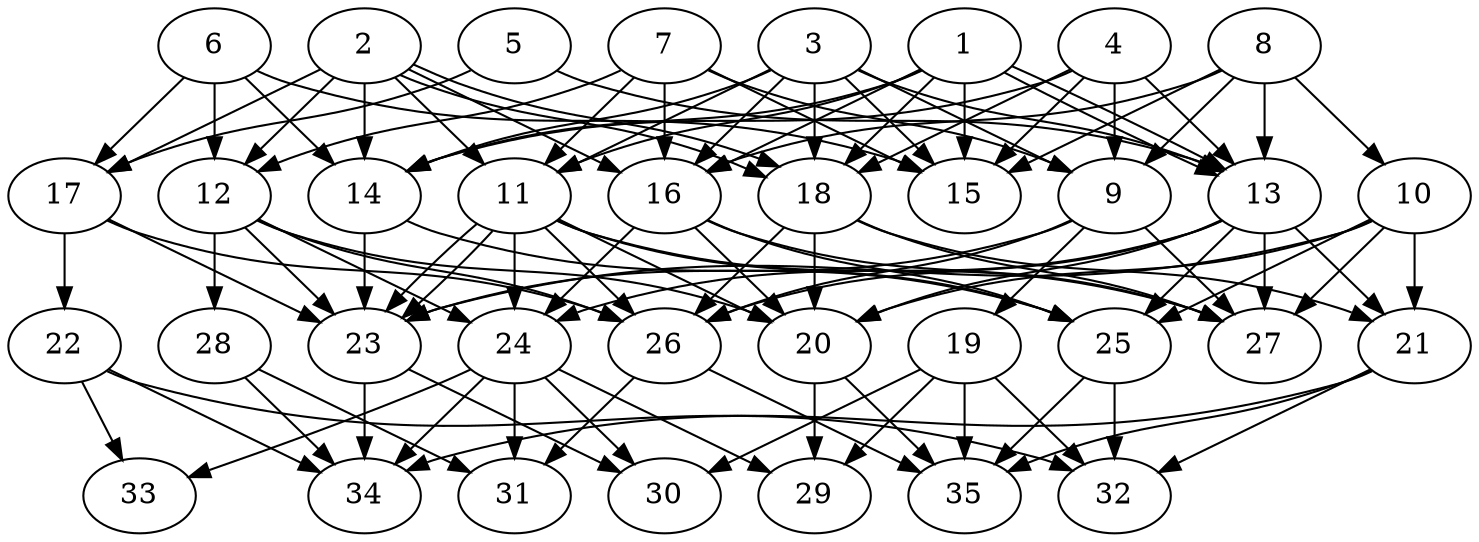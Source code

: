 // DAG automatically generated by daggen at Thu Oct  3 14:05:38 2019
// ./daggen --dot -n 35 --ccr 0.5 --fat 0.7 --regular 0.7 --density 0.7 --mindata 5242880 --maxdata 52428800 
digraph G {
  1 [size="93286400", alpha="0.11", expect_size="46643200"] 
  1 -> 11 [size ="46643200"]
  1 -> 13 [size ="46643200"]
  1 -> 13 [size ="46643200"]
  1 -> 14 [size ="46643200"]
  1 -> 15 [size ="46643200"]
  1 -> 16 [size ="46643200"]
  1 -> 18 [size ="46643200"]
  2 [size="51138560", alpha="0.04", expect_size="25569280"] 
  2 -> 11 [size ="25569280"]
  2 -> 12 [size ="25569280"]
  2 -> 14 [size ="25569280"]
  2 -> 16 [size ="25569280"]
  2 -> 17 [size ="25569280"]
  2 -> 18 [size ="25569280"]
  2 -> 18 [size ="25569280"]
  3 [size="22900736", alpha="0.14", expect_size="11450368"] 
  3 -> 9 [size ="11450368"]
  3 -> 11 [size ="11450368"]
  3 -> 13 [size ="11450368"]
  3 -> 14 [size ="11450368"]
  3 -> 15 [size ="11450368"]
  3 -> 16 [size ="11450368"]
  3 -> 18 [size ="11450368"]
  4 [size="58724352", alpha="0.04", expect_size="29362176"] 
  4 -> 9 [size ="29362176"]
  4 -> 13 [size ="29362176"]
  4 -> 14 [size ="29362176"]
  4 -> 15 [size ="29362176"]
  4 -> 18 [size ="29362176"]
  5 [size="94187520", alpha="0.10", expect_size="47093760"] 
  5 -> 13 [size ="47093760"]
  5 -> 17 [size ="47093760"]
  6 [size="98113536", alpha="0.06", expect_size="49056768"] 
  6 -> 12 [size ="49056768"]
  6 -> 14 [size ="49056768"]
  6 -> 15 [size ="49056768"]
  6 -> 17 [size ="49056768"]
  7 [size="20981760", alpha="0.20", expect_size="10490880"] 
  7 -> 9 [size ="10490880"]
  7 -> 11 [size ="10490880"]
  7 -> 12 [size ="10490880"]
  7 -> 15 [size ="10490880"]
  7 -> 16 [size ="10490880"]
  8 [size="36890624", alpha="0.19", expect_size="18445312"] 
  8 -> 9 [size ="18445312"]
  8 -> 10 [size ="18445312"]
  8 -> 13 [size ="18445312"]
  8 -> 15 [size ="18445312"]
  8 -> 16 [size ="18445312"]
  9 [size="42088448", alpha="0.10", expect_size="21044224"] 
  9 -> 19 [size ="21044224"]
  9 -> 23 [size ="21044224"]
  9 -> 26 [size ="21044224"]
  9 -> 27 [size ="21044224"]
  10 [size="45611008", alpha="0.16", expect_size="22805504"] 
  10 -> 20 [size ="22805504"]
  10 -> 21 [size ="22805504"]
  10 -> 23 [size ="22805504"]
  10 -> 25 [size ="22805504"]
  10 -> 27 [size ="22805504"]
  11 [size="66359296", alpha="0.11", expect_size="33179648"] 
  11 -> 20 [size ="33179648"]
  11 -> 23 [size ="33179648"]
  11 -> 23 [size ="33179648"]
  11 -> 24 [size ="33179648"]
  11 -> 25 [size ="33179648"]
  11 -> 26 [size ="33179648"]
  11 -> 27 [size ="33179648"]
  12 [size="22802432", alpha="0.08", expect_size="11401216"] 
  12 -> 20 [size ="11401216"]
  12 -> 23 [size ="11401216"]
  12 -> 24 [size ="11401216"]
  12 -> 26 [size ="11401216"]
  12 -> 28 [size ="11401216"]
  13 [size="41611264", alpha="0.16", expect_size="20805632"] 
  13 -> 20 [size ="20805632"]
  13 -> 21 [size ="20805632"]
  13 -> 24 [size ="20805632"]
  13 -> 25 [size ="20805632"]
  13 -> 26 [size ="20805632"]
  13 -> 27 [size ="20805632"]
  14 [size="15345664", alpha="0.08", expect_size="7672832"] 
  14 -> 23 [size ="7672832"]
  14 -> 25 [size ="7672832"]
  15 [size="34410496", alpha="0.06", expect_size="17205248"] 
  16 [size="80074752", alpha="0.20", expect_size="40037376"] 
  16 -> 20 [size ="40037376"]
  16 -> 24 [size ="40037376"]
  16 -> 25 [size ="40037376"]
  16 -> 27 [size ="40037376"]
  17 [size="12705792", alpha="0.10", expect_size="6352896"] 
  17 -> 22 [size ="6352896"]
  17 -> 23 [size ="6352896"]
  17 -> 26 [size ="6352896"]
  18 [size="11569152", alpha="0.04", expect_size="5784576"] 
  18 -> 20 [size ="5784576"]
  18 -> 21 [size ="5784576"]
  18 -> 26 [size ="5784576"]
  18 -> 27 [size ="5784576"]
  19 [size="99710976", alpha="0.00", expect_size="49855488"] 
  19 -> 29 [size ="49855488"]
  19 -> 30 [size ="49855488"]
  19 -> 32 [size ="49855488"]
  19 -> 35 [size ="49855488"]
  20 [size="51130368", alpha="0.02", expect_size="25565184"] 
  20 -> 29 [size ="25565184"]
  20 -> 35 [size ="25565184"]
  21 [size="32266240", alpha="0.01", expect_size="16133120"] 
  21 -> 32 [size ="16133120"]
  21 -> 34 [size ="16133120"]
  21 -> 35 [size ="16133120"]
  22 [size="82245632", alpha="0.08", expect_size="41122816"] 
  22 -> 32 [size ="41122816"]
  22 -> 33 [size ="41122816"]
  22 -> 34 [size ="41122816"]
  23 [size="26861568", alpha="0.18", expect_size="13430784"] 
  23 -> 30 [size ="13430784"]
  23 -> 34 [size ="13430784"]
  24 [size="101156864", alpha="0.19", expect_size="50578432"] 
  24 -> 29 [size ="50578432"]
  24 -> 30 [size ="50578432"]
  24 -> 31 [size ="50578432"]
  24 -> 33 [size ="50578432"]
  24 -> 34 [size ="50578432"]
  25 [size="43335680", alpha="0.17", expect_size="21667840"] 
  25 -> 32 [size ="21667840"]
  25 -> 35 [size ="21667840"]
  26 [size="71237632", alpha="0.14", expect_size="35618816"] 
  26 -> 31 [size ="35618816"]
  26 -> 35 [size ="35618816"]
  27 [size="70084608", alpha="0.13", expect_size="35042304"] 
  28 [size="21647360", alpha="0.17", expect_size="10823680"] 
  28 -> 31 [size ="10823680"]
  28 -> 34 [size ="10823680"]
  29 [size="40878080", alpha="0.09", expect_size="20439040"] 
  30 [size="41957376", alpha="0.07", expect_size="20978688"] 
  31 [size="49778688", alpha="0.18", expect_size="24889344"] 
  32 [size="52774912", alpha="0.11", expect_size="26387456"] 
  33 [size="91600896", alpha="0.11", expect_size="45800448"] 
  34 [size="84301824", alpha="0.12", expect_size="42150912"] 
  35 [size="79114240", alpha="0.18", expect_size="39557120"] 
}
